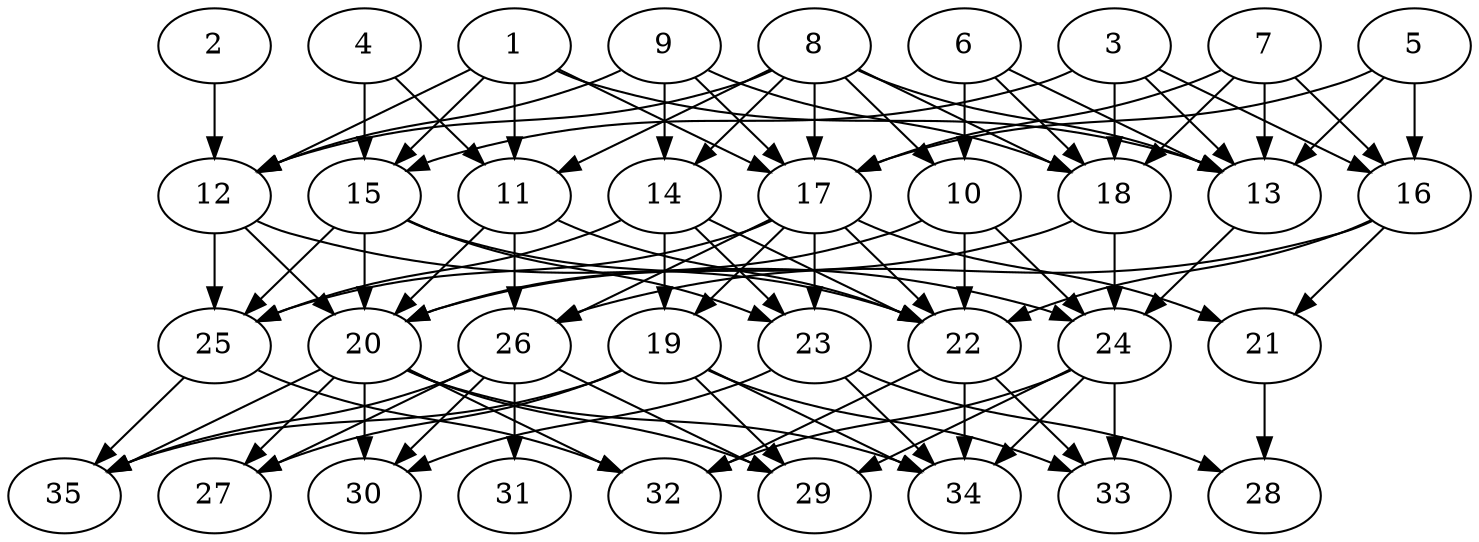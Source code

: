 // DAG (tier=3-complex, mode=data, n=35, ccr=0.506, fat=0.829, density=0.681, regular=0.327, jump=0.320, mindata=4194304, maxdata=33554432)
// DAG automatically generated by daggen at Sun Aug 24 16:33:35 2025
// /home/ermia/Project/Environments/daggen/bin/daggen --dot --ccr 0.506 --fat 0.829 --regular 0.327 --density 0.681 --jump 0.320 --mindata 4194304 --maxdata 33554432 -n 35 
digraph G {
  1 [size="152285870561156288", alpha="0.20", expect_size="76142935280578144"]
  1 -> 11 [size ="2734240907132928"]
  1 -> 12 [size ="2734240907132928"]
  1 -> 13 [size ="2734240907132928"]
  1 -> 15 [size ="2734240907132928"]
  1 -> 17 [size ="2734240907132928"]
  2 [size="1309487954812569911296", alpha="0.15", expect_size="654743977406284955648"]
  2 -> 12 [size ="957541618024448"]
  3 [size="759700014280813696", alpha="0.07", expect_size="379850007140406848"]
  3 -> 13 [size ="466964623392768"]
  3 -> 15 [size ="466964623392768"]
  3 -> 16 [size ="466964623392768"]
  3 -> 18 [size ="466964623392768"]
  4 [size="12150845749724968960", alpha="0.07", expect_size="6075422874862484480"]
  4 -> 11 [size ="5422226559991808"]
  4 -> 15 [size ="5422226559991808"]
  5 [size="586198046302491639808", alpha="0.12", expect_size="293099023151245819904"]
  5 -> 13 [size ="560341641592832"]
  5 -> 16 [size ="560341641592832"]
  5 -> 17 [size ="560341641592832"]
  6 [size="413768090064930209792", alpha="0.16", expect_size="206884045032465104896"]
  6 -> 10 [size ="444216463327232"]
  6 -> 13 [size ="444216463327232"]
  6 -> 18 [size ="444216463327232"]
  7 [size="4302358672735547392", alpha="0.15", expect_size="2151179336367773696"]
  7 -> 13 [size ="3917776230023168"]
  7 -> 16 [size ="3917776230023168"]
  7 -> 17 [size ="3917776230023168"]
  7 -> 18 [size ="3917776230023168"]
  8 [size="83733392078118640", alpha="0.18", expect_size="41866696039059320"]
  8 -> 10 [size ="2026560597000192"]
  8 -> 11 [size ="2026560597000192"]
  8 -> 12 [size ="2026560597000192"]
  8 -> 13 [size ="2026560597000192"]
  8 -> 14 [size ="2026560597000192"]
  8 -> 17 [size ="2026560597000192"]
  8 -> 18 [size ="2026560597000192"]
  9 [size="148654246027511072", alpha="0.14", expect_size="74327123013755536"]
  9 -> 12 [size ="2396721011228672"]
  9 -> 14 [size ="2396721011228672"]
  9 -> 17 [size ="2396721011228672"]
  9 -> 18 [size ="2396721011228672"]
  10 [size="91892848022393184", alpha="0.09", expect_size="45946424011196592"]
  10 -> 20 [size ="1529503360745472"]
  10 -> 22 [size ="1529503360745472"]
  10 -> 24 [size ="1529503360745472"]
  11 [size="36477781570363160", alpha="0.03", expect_size="18238890785181580"]
  11 -> 20 [size ="2203409230856192"]
  11 -> 22 [size ="2203409230856192"]
  11 -> 26 [size ="2203409230856192"]
  12 [size="4864554093181291520", alpha="0.19", expect_size="2432277046590645760"]
  12 -> 20 [size ="6421632297992192"]
  12 -> 24 [size ="6421632297992192"]
  12 -> 25 [size ="6421632297992192"]
  13 [size="46348284982834752", alpha="0.17", expect_size="23174142491417376"]
  13 -> 24 [size ="5287012676403200"]
  14 [size="615284040390183747584", alpha="0.15", expect_size="307642020195091873792"]
  14 -> 19 [size ="578727012466688"]
  14 -> 22 [size ="578727012466688"]
  14 -> 23 [size ="578727012466688"]
  14 -> 25 [size ="578727012466688"]
  15 [size="134576193023524656", alpha="0.06", expect_size="67288096511762328"]
  15 -> 20 [size ="7419451985100800"]
  15 -> 22 [size ="7419451985100800"]
  15 -> 23 [size ="7419451985100800"]
  15 -> 25 [size ="7419451985100800"]
  16 [size="13351526178344658944", alpha="0.04", expect_size="6675763089172329472"]
  16 -> 21 [size ="5822189089587200"]
  16 -> 22 [size ="5822189089587200"]
  16 -> 26 [size ="5822189089587200"]
  17 [size="2486768719105219072", alpha="0.20", expect_size="1243384359552609536"]
  17 -> 19 [size ="4349265916723200"]
  17 -> 21 [size ="4349265916723200"]
  17 -> 22 [size ="4349265916723200"]
  17 -> 23 [size ="4349265916723200"]
  17 -> 25 [size ="4349265916723200"]
  17 -> 26 [size ="4349265916723200"]
  18 [size="245781534124545408", alpha="0.08", expect_size="122890767062272704"]
  18 -> 20 [size ="8939706200883200"]
  18 -> 24 [size ="8939706200883200"]
  19 [size="58482486707835112", alpha="0.06", expect_size="29241243353917556"]
  19 -> 27 [size ="2857360674521088"]
  19 -> 29 [size ="2857360674521088"]
  19 -> 33 [size ="2857360674521088"]
  19 -> 34 [size ="2857360674521088"]
  19 -> 35 [size ="2857360674521088"]
  20 [size="3084836240420979605504", alpha="0.02", expect_size="1542418120210489802752"]
  20 -> 27 [size ="1695292848078848"]
  20 -> 29 [size ="1695292848078848"]
  20 -> 30 [size ="1695292848078848"]
  20 -> 32 [size ="1695292848078848"]
  20 -> 34 [size ="1695292848078848"]
  20 -> 35 [size ="1695292848078848"]
  21 [size="1126605359336586752", alpha="0.05", expect_size="563302679668293376"]
  21 -> 28 [size ="450956667912192"]
  22 [size="105557700478736128", alpha="0.07", expect_size="52778850239368064"]
  22 -> 32 [size ="2582828990595072"]
  22 -> 33 [size ="2582828990595072"]
  22 -> 34 [size ="2582828990595072"]
  23 [size="10210928539145308160", alpha="0.11", expect_size="5105464269572654080"]
  23 -> 28 [size ="5720973823180800"]
  23 -> 30 [size ="5720973823180800"]
  23 -> 34 [size ="5720973823180800"]
  24 [size="1942356498368449024", alpha="0.17", expect_size="971178249184224512"]
  24 -> 29 [size ="762340664410112"]
  24 -> 32 [size ="762340664410112"]
  24 -> 33 [size ="762340664410112"]
  24 -> 34 [size ="762340664410112"]
  25 [size="28921506425737549185024", alpha="0.18", expect_size="14460753212868774592512"]
  25 -> 32 [size ="7537672436318208"]
  25 -> 35 [size ="7537672436318208"]
  26 [size="97453866423750230016", alpha="0.10", expect_size="48726933211875115008"]
  26 -> 27 [size ="169416629157888"]
  26 -> 29 [size ="169416629157888"]
  26 -> 30 [size ="169416629157888"]
  26 -> 31 [size ="169416629157888"]
  26 -> 35 [size ="169416629157888"]
  27 [size="7246211466746274816", alpha="0.16", expect_size="3623105733373137408"]
  28 [size="74057522260186497024", alpha="0.02", expect_size="37028761130093248512"]
  29 [size="458891825649391104", alpha="0.09", expect_size="229445912824695552"]
  30 [size="4586210521513984000000", alpha="0.04", expect_size="2293105260756992000000"]
  31 [size="12195966456383883264", alpha="0.02", expect_size="6097983228191941632"]
  32 [size="1991762010782220419072", alpha="0.04", expect_size="995881005391110209536"]
  33 [size="756444508051218628608", alpha="0.04", expect_size="378222254025609314304"]
  34 [size="36747377680277057830912", alpha="0.09", expect_size="18373688840138528915456"]
  35 [size="2470485137725299712", alpha="0.06", expect_size="1235242568862649856"]
}